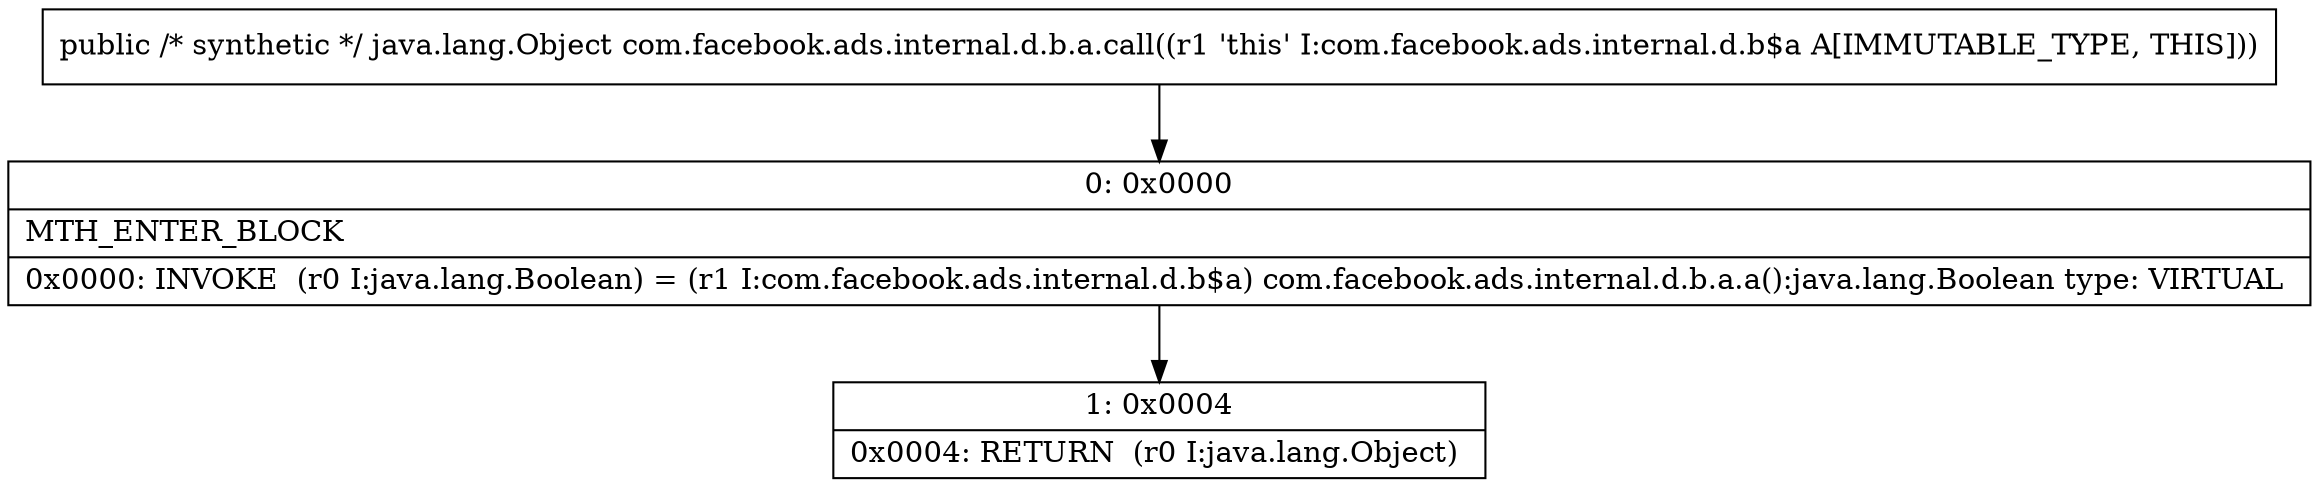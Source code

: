 digraph "CFG forcom.facebook.ads.internal.d.b.a.call()Ljava\/lang\/Object;" {
Node_0 [shape=record,label="{0\:\ 0x0000|MTH_ENTER_BLOCK\l|0x0000: INVOKE  (r0 I:java.lang.Boolean) = (r1 I:com.facebook.ads.internal.d.b$a) com.facebook.ads.internal.d.b.a.a():java.lang.Boolean type: VIRTUAL \l}"];
Node_1 [shape=record,label="{1\:\ 0x0004|0x0004: RETURN  (r0 I:java.lang.Object) \l}"];
MethodNode[shape=record,label="{public \/* synthetic *\/ java.lang.Object com.facebook.ads.internal.d.b.a.call((r1 'this' I:com.facebook.ads.internal.d.b$a A[IMMUTABLE_TYPE, THIS])) }"];
MethodNode -> Node_0;
Node_0 -> Node_1;
}

